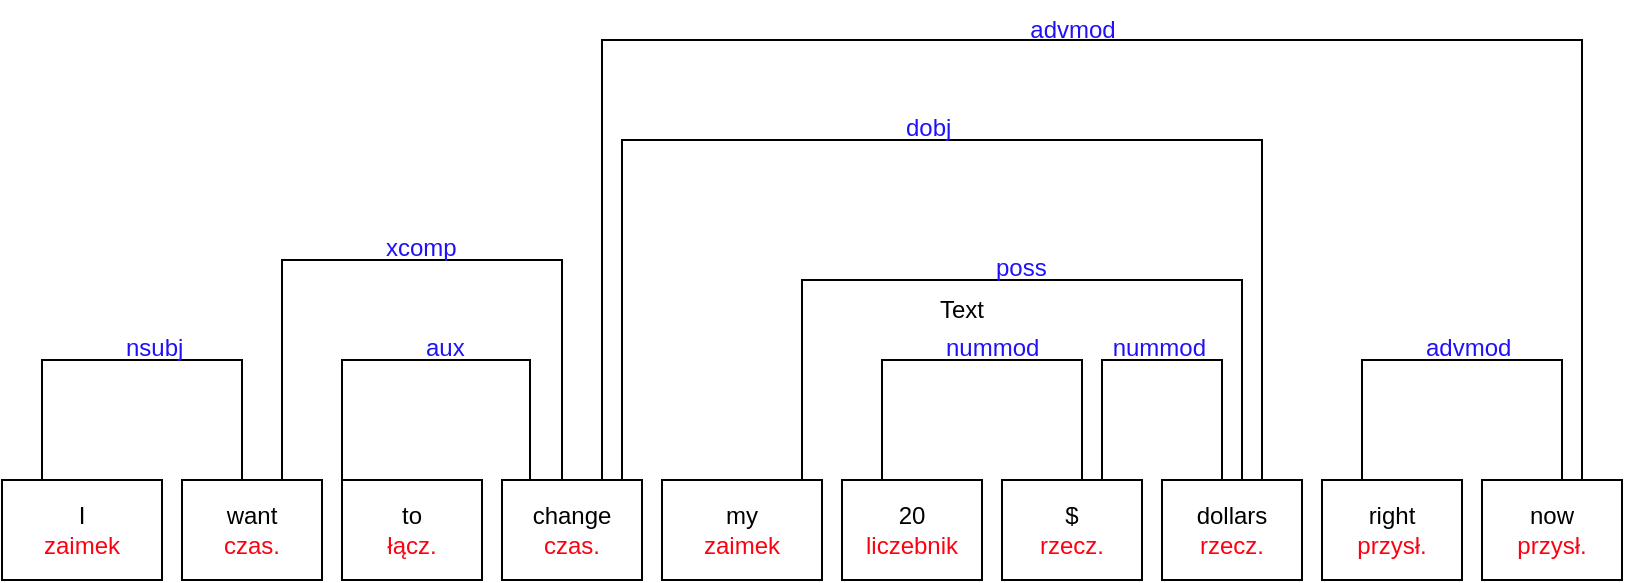 <mxfile version="21.6.8" type="github">
  <diagram name="Strona-1" id="wPOHInvlTbDzHIjxE4CW">
    <mxGraphModel dx="1195" dy="685" grid="1" gridSize="10" guides="1" tooltips="1" connect="1" arrows="1" fold="1" page="1" pageScale="1" pageWidth="827" pageHeight="1169" math="0" shadow="0">
      <root>
        <mxCell id="0" />
        <mxCell id="1" parent="0" />
        <mxCell id="a_Q1eAjNwYJm86amQNqQ-1" value="&lt;div&gt;I&lt;/div&gt;&lt;div&gt;&lt;font color=&quot;#ff0011&quot;&gt;zaimek&lt;/font&gt;&lt;/div&gt;" style="rounded=0;whiteSpace=wrap;html=1;" vertex="1" parent="1">
          <mxGeometry x="10" y="390" width="80" height="50" as="geometry" />
        </mxCell>
        <mxCell id="a_Q1eAjNwYJm86amQNqQ-2" value="want&lt;br&gt;&lt;font color=&quot;#ff0011&quot;&gt;czas.&lt;/font&gt;" style="rounded=0;whiteSpace=wrap;html=1;" vertex="1" parent="1">
          <mxGeometry x="100" y="390" width="70" height="50" as="geometry" />
        </mxCell>
        <mxCell id="a_Q1eAjNwYJm86amQNqQ-3" value="&lt;div&gt;to&lt;font color=&quot;#ff0011&quot;&gt;&lt;br&gt;&lt;/font&gt;&lt;/div&gt;&lt;div&gt;&lt;font color=&quot;#ff0011&quot;&gt;łącz.&lt;/font&gt;&lt;/div&gt;" style="rounded=0;whiteSpace=wrap;html=1;" vertex="1" parent="1">
          <mxGeometry x="180" y="390" width="70" height="50" as="geometry" />
        </mxCell>
        <mxCell id="a_Q1eAjNwYJm86amQNqQ-4" value="&lt;div&gt;change&lt;font color=&quot;#ff0011&quot;&gt;&lt;br&gt;&lt;/font&gt;&lt;/div&gt;&lt;div&gt;&lt;font color=&quot;#ff0011&quot;&gt;czas.&lt;/font&gt;&lt;/div&gt;" style="rounded=0;whiteSpace=wrap;html=1;" vertex="1" parent="1">
          <mxGeometry x="260" y="390" width="70" height="50" as="geometry" />
        </mxCell>
        <mxCell id="a_Q1eAjNwYJm86amQNqQ-5" value="&lt;div&gt;my&lt;font color=&quot;#ff0011&quot;&gt;&lt;br&gt;&lt;/font&gt;&lt;/div&gt;&lt;div&gt;&lt;font color=&quot;#ff0011&quot;&gt;zaimek&lt;/font&gt;&lt;/div&gt;" style="rounded=0;whiteSpace=wrap;html=1;" vertex="1" parent="1">
          <mxGeometry x="340" y="390" width="80" height="50" as="geometry" />
        </mxCell>
        <mxCell id="a_Q1eAjNwYJm86amQNqQ-6" value="&lt;div&gt;20&lt;/div&gt;&lt;div&gt;&lt;font color=&quot;#ff0011&quot;&gt;liczebnik&lt;/font&gt;&lt;/div&gt;" style="rounded=0;whiteSpace=wrap;html=1;" vertex="1" parent="1">
          <mxGeometry x="430" y="390" width="70" height="50" as="geometry" />
        </mxCell>
        <mxCell id="a_Q1eAjNwYJm86amQNqQ-7" value="&lt;div&gt;$&lt;/div&gt;&lt;div&gt;&lt;font color=&quot;#ff0011&quot;&gt;rzecz.&lt;/font&gt;&lt;/div&gt;" style="rounded=0;whiteSpace=wrap;html=1;" vertex="1" parent="1">
          <mxGeometry x="510" y="390" width="70" height="50" as="geometry" />
        </mxCell>
        <mxCell id="a_Q1eAjNwYJm86amQNqQ-8" value="&lt;div&gt;dollars&lt;/div&gt;&lt;div&gt;&lt;font color=&quot;#ff0011&quot;&gt;rzecz.&lt;/font&gt;&lt;/div&gt;" style="rounded=0;whiteSpace=wrap;html=1;" vertex="1" parent="1">
          <mxGeometry x="590" y="390" width="70" height="50" as="geometry" />
        </mxCell>
        <mxCell id="a_Q1eAjNwYJm86amQNqQ-9" value="&lt;div&gt;right&lt;font color=&quot;#ff0011&quot;&gt;&lt;br&gt;&lt;/font&gt;&lt;/div&gt;&lt;div&gt;&lt;font color=&quot;#ff0011&quot;&gt;przysł.&lt;/font&gt;&lt;/div&gt;" style="rounded=0;whiteSpace=wrap;html=1;" vertex="1" parent="1">
          <mxGeometry x="670" y="390" width="70" height="50" as="geometry" />
        </mxCell>
        <mxCell id="a_Q1eAjNwYJm86amQNqQ-10" value="&lt;div&gt;now&lt;font color=&quot;#ff0011&quot;&gt;&lt;br&gt;&lt;/font&gt;&lt;/div&gt;&lt;div&gt;&lt;font color=&quot;#ff0011&quot;&gt;przysł.&lt;/font&gt;&lt;/div&gt;" style="rounded=0;whiteSpace=wrap;html=1;" vertex="1" parent="1">
          <mxGeometry x="750" y="390" width="70" height="50" as="geometry" />
        </mxCell>
        <mxCell id="a_Q1eAjNwYJm86amQNqQ-11" value="" style="shape=partialRectangle;whiteSpace=wrap;html=1;bottom=1;right=1;left=1;top=0;fillColor=none;routingCenterX=-0.5;rotation=-180;" vertex="1" parent="1">
          <mxGeometry x="410" y="290" width="220" height="100" as="geometry" />
        </mxCell>
        <mxCell id="a_Q1eAjNwYJm86amQNqQ-12" value="" style="shape=partialRectangle;whiteSpace=wrap;html=1;bottom=1;right=1;left=1;top=0;fillColor=none;routingCenterX=-0.5;rotation=-180;" vertex="1" parent="1">
          <mxGeometry x="150" y="280" width="140" height="110" as="geometry" />
        </mxCell>
        <mxCell id="a_Q1eAjNwYJm86amQNqQ-13" value="" style="shape=partialRectangle;whiteSpace=wrap;html=1;bottom=1;right=1;left=1;top=0;fillColor=none;routingCenterX=-0.5;rotation=-180;" vertex="1" parent="1">
          <mxGeometry x="180" y="330" width="94" height="60" as="geometry" />
        </mxCell>
        <mxCell id="a_Q1eAjNwYJm86amQNqQ-14" value="" style="shape=partialRectangle;whiteSpace=wrap;html=1;bottom=1;right=1;left=1;top=0;fillColor=none;routingCenterX=-0.5;rotation=-180;" vertex="1" parent="1">
          <mxGeometry x="310" y="170" width="490" height="220" as="geometry" />
        </mxCell>
        <mxCell id="a_Q1eAjNwYJm86amQNqQ-15" value="" style="shape=partialRectangle;whiteSpace=wrap;html=1;bottom=1;right=1;left=1;top=0;fillColor=none;routingCenterX=-0.5;rotation=-180;" vertex="1" parent="1">
          <mxGeometry x="690" y="330" width="100" height="60" as="geometry" />
        </mxCell>
        <mxCell id="a_Q1eAjNwYJm86amQNqQ-16" value="" style="shape=partialRectangle;whiteSpace=wrap;html=1;bottom=1;right=1;left=1;top=0;fillColor=none;routingCenterX=-0.5;rotation=-180;" vertex="1" parent="1">
          <mxGeometry x="320" y="220" width="320" height="170" as="geometry" />
        </mxCell>
        <mxCell id="a_Q1eAjNwYJm86amQNqQ-17" value="" style="shape=partialRectangle;whiteSpace=wrap;html=1;bottom=1;right=1;left=1;top=0;fillColor=none;routingCenterX=-0.5;rotation=-180;" vertex="1" parent="1">
          <mxGeometry x="450" y="330" width="100" height="60" as="geometry" />
        </mxCell>
        <mxCell id="a_Q1eAjNwYJm86amQNqQ-18" value="" style="shape=partialRectangle;whiteSpace=wrap;html=1;bottom=1;right=1;left=1;top=0;fillColor=none;routingCenterX=-0.5;rotation=-180;" vertex="1" parent="1">
          <mxGeometry x="560" y="330" width="60" height="60" as="geometry" />
        </mxCell>
        <mxCell id="a_Q1eAjNwYJm86amQNqQ-19" value="" style="shape=partialRectangle;whiteSpace=wrap;html=1;bottom=1;right=1;left=1;top=0;fillColor=none;routingCenterX=-0.5;rotation=-180;" vertex="1" parent="1">
          <mxGeometry x="30" y="330" width="100" height="60" as="geometry" />
        </mxCell>
        <mxCell id="a_Q1eAjNwYJm86amQNqQ-20" value="Text" style="text;strokeColor=none;align=center;fillColor=none;html=1;verticalAlign=middle;whiteSpace=wrap;rounded=0;" vertex="1" parent="1">
          <mxGeometry x="460" y="290" width="60" height="30" as="geometry" />
        </mxCell>
        <mxCell id="a_Q1eAjNwYJm86amQNqQ-21" value="&lt;font style=&quot;font-size: 12px;&quot; color=&quot;#2111f7&quot;&gt;advmod&lt;/font&gt;" style="text;html=1;align=center;verticalAlign=middle;resizable=0;points=[];autosize=1;strokeColor=none;fillColor=none;" vertex="1" parent="1">
          <mxGeometry x="510" y="150" width="70" height="30" as="geometry" />
        </mxCell>
        <mxCell id="a_Q1eAjNwYJm86amQNqQ-23" value="&lt;font color=&quot;#2111f7&quot;&gt;dobj&lt;/font&gt;" style="text;whiteSpace=wrap;html=1;" vertex="1" parent="1">
          <mxGeometry x="460" y="200" width="80" height="40" as="geometry" />
        </mxCell>
        <mxCell id="a_Q1eAjNwYJm86amQNqQ-24" value="&lt;font color=&quot;#2111f7&quot;&gt;nummod&lt;/font&gt;" style="text;whiteSpace=wrap;html=1;" vertex="1" parent="1">
          <mxGeometry x="480" y="310" width="80" height="40" as="geometry" />
        </mxCell>
        <mxCell id="a_Q1eAjNwYJm86amQNqQ-25" value="&lt;font color=&quot;#2111f7&quot;&gt;&amp;nbsp;nummod&lt;/font&gt;" style="text;whiteSpace=wrap;html=1;" vertex="1" parent="1">
          <mxGeometry x="560" y="310" width="90" height="40" as="geometry" />
        </mxCell>
        <mxCell id="a_Q1eAjNwYJm86amQNqQ-26" value="&lt;font color=&quot;#2111f7&quot;&gt;poss&lt;/font&gt;" style="text;whiteSpace=wrap;html=1;" vertex="1" parent="1">
          <mxGeometry x="505" y="270" width="80" height="40" as="geometry" />
        </mxCell>
        <mxCell id="a_Q1eAjNwYJm86amQNqQ-27" value="&lt;font color=&quot;#2111f7&quot;&gt;xcomp&lt;/font&gt;" style="text;whiteSpace=wrap;html=1;" vertex="1" parent="1">
          <mxGeometry x="200" y="260" width="80" height="60" as="geometry" />
        </mxCell>
        <mxCell id="a_Q1eAjNwYJm86amQNqQ-28" value="&lt;font color=&quot;#2111f7&quot;&gt;nsubj&lt;/font&gt;" style="text;whiteSpace=wrap;html=1;" vertex="1" parent="1">
          <mxGeometry x="70" y="310" width="80" height="40" as="geometry" />
        </mxCell>
        <mxCell id="a_Q1eAjNwYJm86amQNqQ-29" value="&lt;font color=&quot;#2111f7&quot;&gt;aux&lt;/font&gt;" style="text;whiteSpace=wrap;html=1;" vertex="1" parent="1">
          <mxGeometry x="220" y="310" width="80" height="40" as="geometry" />
        </mxCell>
        <mxCell id="a_Q1eAjNwYJm86amQNqQ-30" value="&lt;font style=&quot;font-size: 12px;&quot; color=&quot;#2111f7&quot;&gt;advmod&lt;/font&gt;" style="text;whiteSpace=wrap;html=1;" vertex="1" parent="1">
          <mxGeometry x="720" y="310" width="80" height="40" as="geometry" />
        </mxCell>
      </root>
    </mxGraphModel>
  </diagram>
</mxfile>
